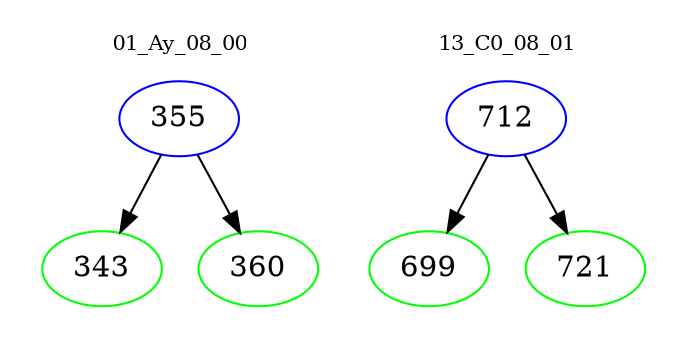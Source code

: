 digraph{
subgraph cluster_0 {
color = white
label = "01_Ay_08_00";
fontsize=10;
T0_355 [label="355", color="blue"]
T0_355 -> T0_343 [color="black"]
T0_343 [label="343", color="green"]
T0_355 -> T0_360 [color="black"]
T0_360 [label="360", color="green"]
}
subgraph cluster_1 {
color = white
label = "13_C0_08_01";
fontsize=10;
T1_712 [label="712", color="blue"]
T1_712 -> T1_699 [color="black"]
T1_699 [label="699", color="green"]
T1_712 -> T1_721 [color="black"]
T1_721 [label="721", color="green"]
}
}
